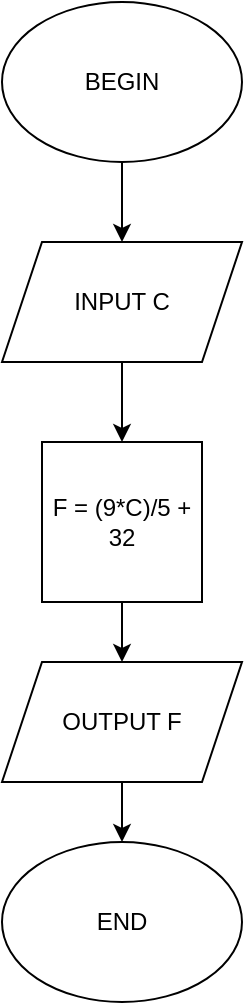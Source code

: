 <mxfile version="14.6.6" type="device"><diagram id="HrQW1et1bU0E4sSfstej" name="Trang-1"><mxGraphModel dx="993" dy="613" grid="1" gridSize="10" guides="1" tooltips="1" connect="1" arrows="1" fold="1" page="1" pageScale="1" pageWidth="827" pageHeight="1169" math="0" shadow="0"><root><mxCell id="0"/><mxCell id="1" parent="0"/><mxCell id="OrhP1S2oKPfasA4CJdt0-5" style="edgeStyle=orthogonalEdgeStyle;rounded=0;orthogonalLoop=1;jettySize=auto;html=1;exitX=0.5;exitY=1;exitDx=0;exitDy=0;entryX=0.5;entryY=0;entryDx=0;entryDy=0;" edge="1" parent="1" source="OrhP1S2oKPfasA4CJdt0-1" target="OrhP1S2oKPfasA4CJdt0-2"><mxGeometry relative="1" as="geometry"/></mxCell><mxCell id="OrhP1S2oKPfasA4CJdt0-1" value="BEGIN" style="ellipse;whiteSpace=wrap;html=1;" vertex="1" parent="1"><mxGeometry x="260" y="40" width="120" height="80" as="geometry"/></mxCell><mxCell id="OrhP1S2oKPfasA4CJdt0-7" style="edgeStyle=orthogonalEdgeStyle;rounded=0;orthogonalLoop=1;jettySize=auto;html=1;exitX=0.5;exitY=1;exitDx=0;exitDy=0;entryX=0.5;entryY=0;entryDx=0;entryDy=0;" edge="1" parent="1" source="OrhP1S2oKPfasA4CJdt0-2" target="OrhP1S2oKPfasA4CJdt0-3"><mxGeometry relative="1" as="geometry"/></mxCell><mxCell id="OrhP1S2oKPfasA4CJdt0-2" value="INPUT C" style="shape=parallelogram;perimeter=parallelogramPerimeter;whiteSpace=wrap;html=1;fixedSize=1;" vertex="1" parent="1"><mxGeometry x="260" y="160" width="120" height="60" as="geometry"/></mxCell><mxCell id="OrhP1S2oKPfasA4CJdt0-6" style="edgeStyle=orthogonalEdgeStyle;rounded=0;orthogonalLoop=1;jettySize=auto;html=1;entryX=0.5;entryY=0;entryDx=0;entryDy=0;" edge="1" parent="1" source="OrhP1S2oKPfasA4CJdt0-3" target="OrhP1S2oKPfasA4CJdt0-4"><mxGeometry relative="1" as="geometry"/></mxCell><mxCell id="OrhP1S2oKPfasA4CJdt0-3" value="F = (9*C)/5 + 32" style="whiteSpace=wrap;html=1;aspect=fixed;" vertex="1" parent="1"><mxGeometry x="280" y="260" width="80" height="80" as="geometry"/></mxCell><mxCell id="OrhP1S2oKPfasA4CJdt0-10" style="edgeStyle=orthogonalEdgeStyle;rounded=0;orthogonalLoop=1;jettySize=auto;html=1;exitX=0.5;exitY=1;exitDx=0;exitDy=0;entryX=0.5;entryY=0;entryDx=0;entryDy=0;" edge="1" parent="1" source="OrhP1S2oKPfasA4CJdt0-4" target="OrhP1S2oKPfasA4CJdt0-8"><mxGeometry relative="1" as="geometry"/></mxCell><mxCell id="OrhP1S2oKPfasA4CJdt0-4" value="OUTPUT F" style="shape=parallelogram;perimeter=parallelogramPerimeter;whiteSpace=wrap;html=1;fixedSize=1;" vertex="1" parent="1"><mxGeometry x="260" y="370" width="120" height="60" as="geometry"/></mxCell><mxCell id="OrhP1S2oKPfasA4CJdt0-8" value="END" style="ellipse;whiteSpace=wrap;html=1;" vertex="1" parent="1"><mxGeometry x="260" y="460" width="120" height="80" as="geometry"/></mxCell></root></mxGraphModel></diagram></mxfile>
